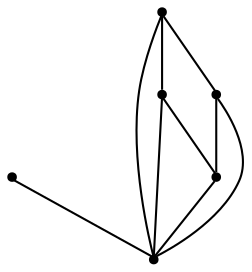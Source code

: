graph {
  node [shape=point,comment="{\"directed\":false,\"doi\":\"10.1007/978-3-031-22203-0_22\",\"figure\":\"5 (3)\"}"]

  v0 [pos="1505.6075427566993,385.10359405150774"]
  v1 [pos="1538.2637879901727,304.63857238360765"]
  v2 [pos="1513.7714053512625,278.9755712449858"]
  v3 [pos="1440.2950522897527,385.10359405150774"]
  v4 [pos="1432.1313168720249,278.97557124498576"]
  v5 [pos="1383.149572044045,327.95763779009076"]

  v0 -- v4 [id="-1",pos="1505.6075427566993,385.10359405150774 1603.1637168030952,376.5647916193081 1603.1637168030952,376.5647916193081 1603.1637168030952,376.5647916193081 1603.1637168030952,246.72900806979663 1603.1637168030952,246.72900806979663 1603.1637168030952,246.72900806979663 1473.0930996946922,246.72900806979663 1473.0930996946922,246.72900806979663 1473.0930996946922,246.72900806979663 1432.1313168720249,278.97557124498576 1432.1313168720249,278.97557124498576 1432.1313168720249,278.97557124498576"]
  v5 -- v2 [id="-4",pos="1383.149572044045,327.95763779009076 1456.6238266877706,328.3661247790429 1456.6238266877706,328.3661247790429 1456.6238266877706,328.3661247790429 1456.8905165115957,328.27026641418524 1456.8905165115957,328.27026641418524 1456.8905165115957,328.27026641418524 1513.7714053512625,278.9755712449858 1513.7714053512625,278.9755712449858 1513.7714053512625,278.9755712449858"]
  v5 -- v0 [id="-7",pos="1383.149572044045,327.95763779009076 1473.0889028591241,295.68621184829505 1473.0889028591241,295.68621184829505 1473.0889028591241,295.68621184829505 1473.3180755165074,295.48619693177125 1473.3180755165074,295.48619693177125 1473.3180755165074,295.48619693177125 1489.5332492063083,263.05643777040973 1489.5332492063083,263.05643777040973 1489.5332492063083,263.05643777040973 1586.83624596764,263.05643777040973 1586.83624596764,263.05643777040973 1586.83624596764,263.05643777040973 1586.83624596764,344.0308441124612 1586.83624596764,344.0308441124612 1586.83624596764,344.0308441124612 1505.6075427566993,385.10359405150774 1505.6075427566993,385.10359405150774 1505.6075427566993,385.10359405150774"]
  v1 -- v2 [id="-13",pos="1538.2637879901727,304.63857238360765 1513.7714053512625,278.9755712449858 1513.7714053512625,278.9755712449858 1513.7714053512625,278.9755712449858"]
  v5 -- v3 [id="-14",pos="1383.149572044045,327.95763779009076 1440.2950522897527,385.10359405150774 1440.2950522897527,385.10359405150774 1440.2950522897527,385.10359405150774"]
  v4 -- v2 [id="-15",pos="1432.1313168720249,278.97557124498576 1473.1429530141675,230.40167375064112 1473.1429530141675,230.40167375064112 1473.1429530141675,230.40167375064112 1619.491314815386,230.40167375064112 1619.491314815386,230.40167375064112 1619.491314815386,230.40167375064112 1619.491314815386,392.85890139741014 1619.491314815386,392.85890139741014 1619.491314815386,392.85890139741014 1473.5305880084538,392.85890139741014 1473.5305880084538,392.85890139741014 1473.5305880084538,392.85890139741014 1513.7714053512625,278.9755712449858 1513.7714053512625,278.9755712449858 1513.7714053512625,278.9755712449858"]
  v3 -- v2 [id="-18",pos="1440.2950522897527,385.10359405150774 1513.7714053512625,278.9755712449858 1513.7714053512625,278.9755712449858 1513.7714053512625,278.9755712449858"]
  v3 -- v4 [id="-19",pos="1440.2950522897527,385.10359405150774 1472.7054647004059,409.919687331458 1472.7054647004059,409.919687331458 1472.7054647004059,409.919687331458 1472.9514247000614,410.00303482846437 1472.9514247000614,410.00303482846437 1472.9514247000614,410.00303482846437 1636.231601658536,410.00303482846437 1636.231601658536,410.00303482846437 1636.231601658536,410.00303482846437 1636.5149516477977,409.8821865217235 1636.5149516477977,409.8821865217235 1636.5149516477977,409.8821865217235 1636.6357696414238,409.59464322096983 1636.6357696414238,409.59464322096983 1636.6357696414238,409.59464322096983 1636.6357696414238,213.66582064871426 1636.6357696414238,213.66582064871426 1636.6357696414238,213.66582064871426 1636.5149516477977,213.3741123576467 1636.5149516477977,213.3741123576467 1636.5149516477977,213.3741123576467 1636.231601658536,213.25742904121967 1636.231601658536,213.25742904121967 1636.231601658536,213.25742904121967 1472.9514247000614,213.25742904121967 1472.9514247000614,213.25742904121967 1472.9514247000614,213.25742904121967 1472.6055037077847,213.44914577093493 1472.6055037077847,213.44914577093493 1472.6055037077847,213.44914577093493 1432.1313168720249,278.97557124498576 1432.1313168720249,278.97557124498576 1432.1313168720249,278.97557124498576"]
  v0 -- v2 [id="-24",pos="1505.6075427566993,385.10359405150774 1513.7714053512625,278.9755712449858 1513.7714053512625,278.9755712449858 1513.7714053512625,278.9755712449858"]
}